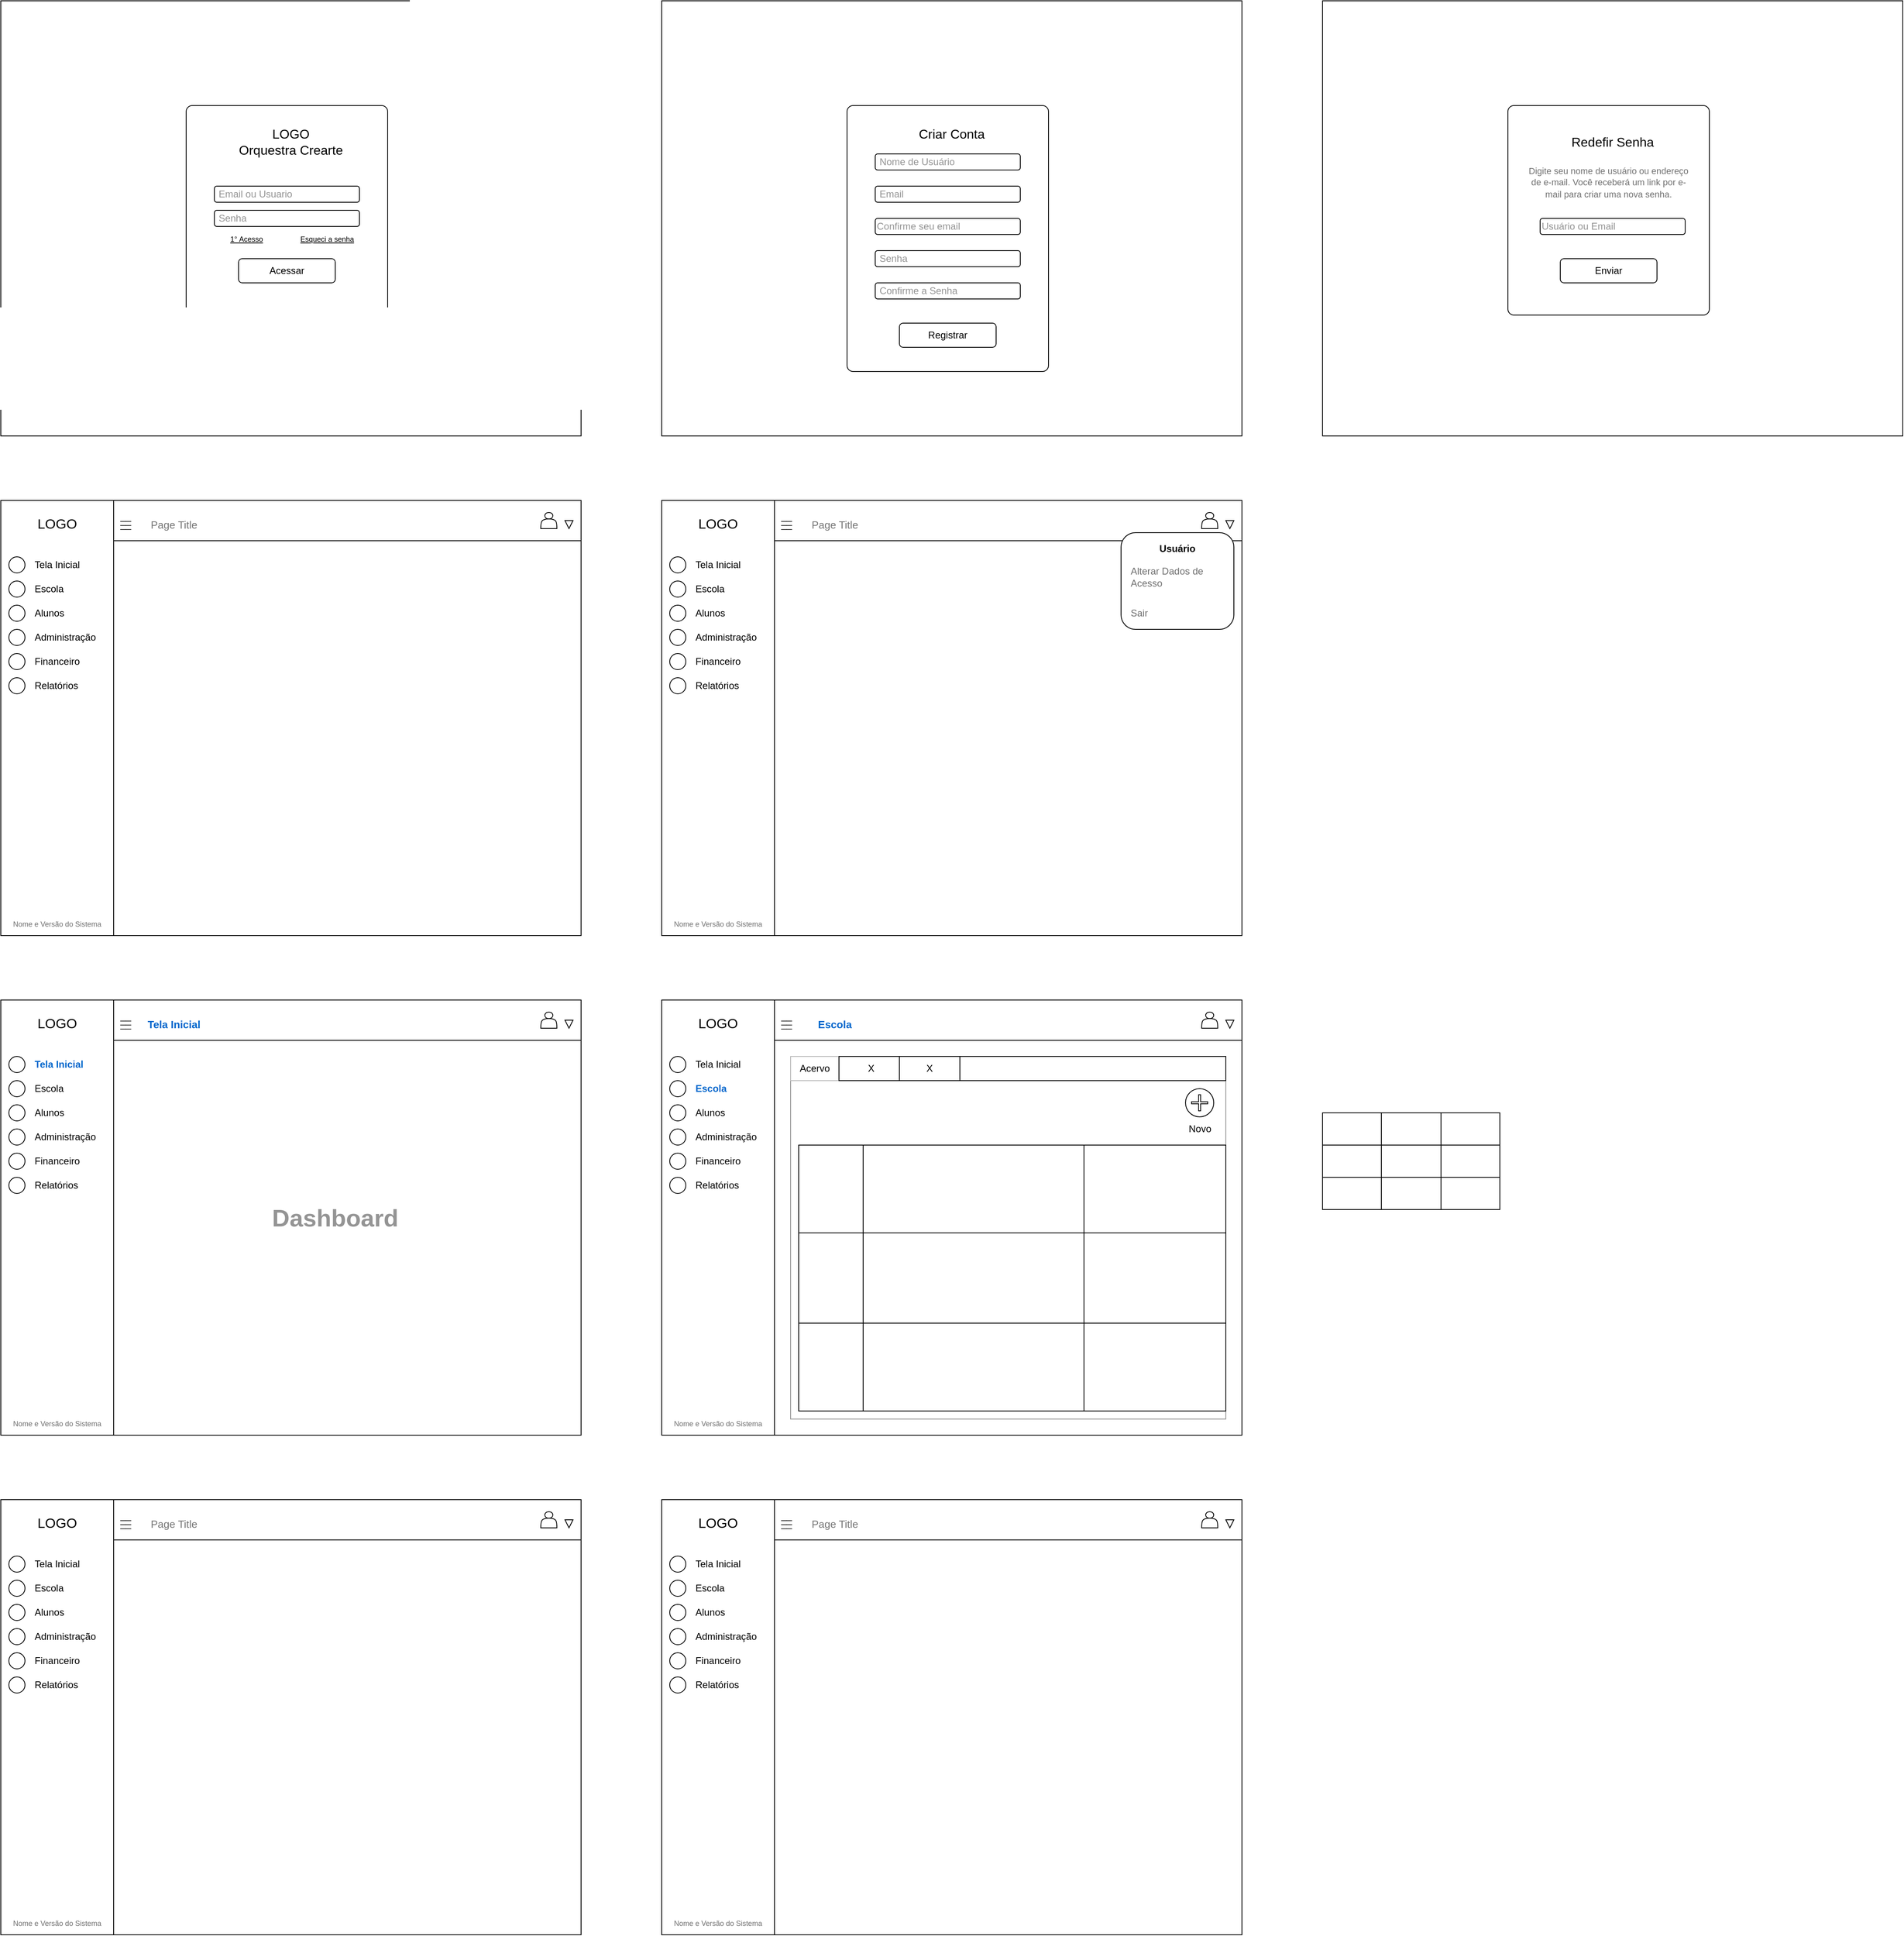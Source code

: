 <mxfile version="21.7.2" type="github">
  <diagram name="Page-1" id="OngwLe8sOwqoVYJdVEMt">
    <mxGraphModel dx="2518" dy="1850" grid="1" gridSize="10" guides="1" tooltips="1" connect="1" arrows="1" fold="1" page="1" pageScale="1" pageWidth="850" pageHeight="1100" math="0" shadow="0">
      <root>
        <mxCell id="0" />
        <mxCell id="1" parent="0" />
        <mxCell id="KiK5k0P70B_GlQx1L4lq-160" value="" style="group" parent="1" vertex="1" connectable="0">
          <mxGeometry x="10.01" y="1280" width="720" height="540" as="geometry" />
        </mxCell>
        <mxCell id="KiK5k0P70B_GlQx1L4lq-117" value="" style="rounded=0;whiteSpace=wrap;html=1;" parent="KiK5k0P70B_GlQx1L4lq-160" vertex="1">
          <mxGeometry width="720" height="540" as="geometry" />
        </mxCell>
        <mxCell id="KiK5k0P70B_GlQx1L4lq-118" value="" style="rounded=0;whiteSpace=wrap;html=1;" parent="KiK5k0P70B_GlQx1L4lq-160" vertex="1">
          <mxGeometry width="140" height="540" as="geometry" />
        </mxCell>
        <mxCell id="KiK5k0P70B_GlQx1L4lq-119" value="" style="rounded=0;whiteSpace=wrap;html=1;" parent="KiK5k0P70B_GlQx1L4lq-160" vertex="1">
          <mxGeometry x="140" width="580" height="50" as="geometry" />
        </mxCell>
        <mxCell id="KiK5k0P70B_GlQx1L4lq-120" value="&lt;font style=&quot;font-size: 17px;&quot;&gt;LOGO&lt;/font&gt;" style="text;html=1;strokeColor=none;fillColor=none;align=center;verticalAlign=middle;whiteSpace=wrap;rounded=0;" parent="KiK5k0P70B_GlQx1L4lq-160" vertex="1">
          <mxGeometry x="40" y="15" width="60" height="30" as="geometry" />
        </mxCell>
        <mxCell id="KiK5k0P70B_GlQx1L4lq-121" value="" style="shape=actor;whiteSpace=wrap;html=1;" parent="KiK5k0P70B_GlQx1L4lq-160" vertex="1">
          <mxGeometry x="670" y="15" width="20" height="20" as="geometry" />
        </mxCell>
        <mxCell id="KiK5k0P70B_GlQx1L4lq-122" value="" style="triangle;whiteSpace=wrap;html=1;rotation=90;" parent="KiK5k0P70B_GlQx1L4lq-160" vertex="1">
          <mxGeometry x="700" y="25" width="10" height="10" as="geometry" />
        </mxCell>
        <mxCell id="KiK5k0P70B_GlQx1L4lq-123" value="&lt;p style=&quot;line-height: 40%;&quot;&gt;__&lt;br&gt;__&lt;br&gt;__&lt;br&gt;&lt;/p&gt;" style="text;html=1;strokeColor=none;fillColor=none;align=center;verticalAlign=middle;whiteSpace=wrap;rounded=0;" parent="KiK5k0P70B_GlQx1L4lq-160" vertex="1">
          <mxGeometry x="140" y="15" width="30" height="20" as="geometry" />
        </mxCell>
        <mxCell id="KiK5k0P70B_GlQx1L4lq-124" value="&lt;font color=&quot;#0066cc&quot; style=&quot;font-size: 13px;&quot;&gt;&lt;b&gt;Tela Inicial&lt;/b&gt;&lt;/font&gt;" style="text;html=1;strokeColor=none;fillColor=none;align=center;verticalAlign=middle;whiteSpace=wrap;rounded=0;" parent="KiK5k0P70B_GlQx1L4lq-160" vertex="1">
          <mxGeometry x="180" y="15" width="70" height="30" as="geometry" />
        </mxCell>
        <mxCell id="KiK5k0P70B_GlQx1L4lq-131" value="" style="ellipse;whiteSpace=wrap;html=1;aspect=fixed;" parent="KiK5k0P70B_GlQx1L4lq-160" vertex="1">
          <mxGeometry x="10.0" y="70" width="20" height="20" as="geometry" />
        </mxCell>
        <mxCell id="KiK5k0P70B_GlQx1L4lq-132" value="" style="ellipse;whiteSpace=wrap;html=1;aspect=fixed;" parent="KiK5k0P70B_GlQx1L4lq-160" vertex="1">
          <mxGeometry x="10.0" y="100" width="20" height="20" as="geometry" />
        </mxCell>
        <mxCell id="KiK5k0P70B_GlQx1L4lq-133" value="" style="ellipse;whiteSpace=wrap;html=1;aspect=fixed;" parent="KiK5k0P70B_GlQx1L4lq-160" vertex="1">
          <mxGeometry x="10.0" y="130" width="20" height="20" as="geometry" />
        </mxCell>
        <mxCell id="KiK5k0P70B_GlQx1L4lq-134" value="" style="ellipse;whiteSpace=wrap;html=1;aspect=fixed;" parent="KiK5k0P70B_GlQx1L4lq-160" vertex="1">
          <mxGeometry x="10.0" y="160" width="20" height="20" as="geometry" />
        </mxCell>
        <mxCell id="KiK5k0P70B_GlQx1L4lq-135" value="" style="ellipse;whiteSpace=wrap;html=1;aspect=fixed;" parent="KiK5k0P70B_GlQx1L4lq-160" vertex="1">
          <mxGeometry x="10.0" y="190" width="20" height="20" as="geometry" />
        </mxCell>
        <mxCell id="KiK5k0P70B_GlQx1L4lq-136" value="" style="ellipse;whiteSpace=wrap;html=1;aspect=fixed;" parent="KiK5k0P70B_GlQx1L4lq-160" vertex="1">
          <mxGeometry x="10.0" y="220" width="20" height="20" as="geometry" />
        </mxCell>
        <mxCell id="KiK5k0P70B_GlQx1L4lq-230" value="&lt;b&gt;&lt;font color=&quot;#949494&quot; style=&quot;font-size: 30px;&quot;&gt;Dashboard&lt;/font&gt;&lt;/b&gt;" style="text;html=1;strokeColor=none;fillColor=none;align=center;verticalAlign=middle;whiteSpace=wrap;rounded=0;" parent="KiK5k0P70B_GlQx1L4lq-160" vertex="1">
          <mxGeometry x="384.99" y="255" width="60" height="30" as="geometry" />
        </mxCell>
        <mxCell id="KiK5k0P70B_GlQx1L4lq-11" value="" style="rounded=0;whiteSpace=wrap;html=1;" parent="1" vertex="1">
          <mxGeometry x="10" y="40" width="720" height="540" as="geometry" />
        </mxCell>
        <mxCell id="KiK5k0P70B_GlQx1L4lq-13" value="" style="rounded=0;whiteSpace=wrap;html=1;" parent="1" vertex="1">
          <mxGeometry x="10" y="660" width="720" height="540" as="geometry" />
        </mxCell>
        <mxCell id="KiK5k0P70B_GlQx1L4lq-15" value="" style="rounded=1;whiteSpace=wrap;html=1;arcSize=3;" parent="1" vertex="1">
          <mxGeometry x="240" y="170" width="250" height="300" as="geometry" />
        </mxCell>
        <mxCell id="KiK5k0P70B_GlQx1L4lq-16" value="&lt;font color=&quot;#949494&quot;&gt;&amp;nbsp;Email ou Usuario&lt;/font&gt;" style="rounded=1;whiteSpace=wrap;html=1;align=left;" parent="1" vertex="1">
          <mxGeometry x="275" y="270" width="180" height="20" as="geometry" />
        </mxCell>
        <mxCell id="KiK5k0P70B_GlQx1L4lq-17" value="&lt;font color=&quot;#949494&quot;&gt;&amp;nbsp;Senha&lt;/font&gt;" style="rounded=1;whiteSpace=wrap;html=1;align=left;" parent="1" vertex="1">
          <mxGeometry x="275" y="300" width="180" height="20" as="geometry" />
        </mxCell>
        <mxCell id="KiK5k0P70B_GlQx1L4lq-18" value="Acessar" style="rounded=1;whiteSpace=wrap;html=1;" parent="1" vertex="1">
          <mxGeometry x="305" y="360" width="120" height="30" as="geometry" />
        </mxCell>
        <mxCell id="KiK5k0P70B_GlQx1L4lq-19" value="&lt;font style=&quot;font-size: 16px;&quot;&gt;LOGO &lt;br&gt;Orquestra Crearte&lt;/font&gt;" style="text;html=1;strokeColor=none;fillColor=none;align=center;verticalAlign=middle;whiteSpace=wrap;rounded=0;" parent="1" vertex="1">
          <mxGeometry x="288.13" y="200" width="163.75" height="30" as="geometry" />
        </mxCell>
        <mxCell id="KiK5k0P70B_GlQx1L4lq-21" value="&lt;font style=&quot;font-size: 9px;&quot;&gt;&lt;u&gt;Esqueci a senha&lt;/u&gt;&lt;/font&gt;" style="text;html=1;strokeColor=none;fillColor=none;align=center;verticalAlign=middle;whiteSpace=wrap;rounded=0;" parent="1" vertex="1">
          <mxGeometry x="360" y="330" width="110" height="10" as="geometry" />
        </mxCell>
        <mxCell id="KiK5k0P70B_GlQx1L4lq-22" value="&lt;font style=&quot;font-size: 9px;&quot;&gt;&lt;u&gt;1°&amp;nbsp;Acesso&lt;/u&gt;&lt;/font&gt;" style="text;html=1;strokeColor=none;fillColor=none;align=center;verticalAlign=middle;whiteSpace=wrap;rounded=0;" parent="1" vertex="1">
          <mxGeometry x="260" y="330" width="110" height="10" as="geometry" />
        </mxCell>
        <mxCell id="KiK5k0P70B_GlQx1L4lq-23" value="" style="rounded=0;whiteSpace=wrap;html=1;" parent="1" vertex="1">
          <mxGeometry x="830" y="40" width="720" height="540" as="geometry" />
        </mxCell>
        <mxCell id="KiK5k0P70B_GlQx1L4lq-24" value="" style="rounded=1;whiteSpace=wrap;html=1;arcSize=3;" parent="1" vertex="1">
          <mxGeometry x="1060" y="170" width="250" height="330" as="geometry" />
        </mxCell>
        <mxCell id="KiK5k0P70B_GlQx1L4lq-25" value="&lt;font color=&quot;#949494&quot;&gt;&amp;nbsp;Nome de Usuário&lt;/font&gt;" style="rounded=1;whiteSpace=wrap;html=1;align=left;" parent="1" vertex="1">
          <mxGeometry x="1095" y="230" width="180" height="20" as="geometry" />
        </mxCell>
        <mxCell id="KiK5k0P70B_GlQx1L4lq-26" value="&lt;font color=&quot;#949494&quot;&gt;&amp;nbsp;Senha&lt;/font&gt;" style="rounded=1;whiteSpace=wrap;html=1;align=left;" parent="1" vertex="1">
          <mxGeometry x="1095" y="350" width="180" height="20" as="geometry" />
        </mxCell>
        <mxCell id="KiK5k0P70B_GlQx1L4lq-27" value="Registrar" style="rounded=1;whiteSpace=wrap;html=1;" parent="1" vertex="1">
          <mxGeometry x="1125" y="440" width="120" height="30" as="geometry" />
        </mxCell>
        <mxCell id="KiK5k0P70B_GlQx1L4lq-28" value="&lt;span style=&quot;font-size: 16px;&quot;&gt;Criar Conta&lt;/span&gt;" style="text;html=1;strokeColor=none;fillColor=none;align=center;verticalAlign=middle;whiteSpace=wrap;rounded=0;" parent="1" vertex="1">
          <mxGeometry x="1108.12" y="190" width="163.75" height="30" as="geometry" />
        </mxCell>
        <mxCell id="KiK5k0P70B_GlQx1L4lq-31" value="&lt;font color=&quot;#949494&quot;&gt;&amp;nbsp;Email&lt;/font&gt;" style="rounded=1;whiteSpace=wrap;html=1;align=left;" parent="1" vertex="1">
          <mxGeometry x="1095" y="270" width="180" height="20" as="geometry" />
        </mxCell>
        <mxCell id="KiK5k0P70B_GlQx1L4lq-32" value="&lt;font color=&quot;#949494&quot;&gt;&amp;nbsp;Confirme a Senha&lt;/font&gt;" style="rounded=1;whiteSpace=wrap;html=1;align=left;" parent="1" vertex="1">
          <mxGeometry x="1095" y="390" width="180" height="20" as="geometry" />
        </mxCell>
        <mxCell id="KiK5k0P70B_GlQx1L4lq-36" value="" style="rounded=0;whiteSpace=wrap;html=1;" parent="1" vertex="1">
          <mxGeometry x="10" y="660" width="140" height="540" as="geometry" />
        </mxCell>
        <mxCell id="KiK5k0P70B_GlQx1L4lq-37" value="" style="rounded=0;whiteSpace=wrap;html=1;" parent="1" vertex="1">
          <mxGeometry x="150" y="660" width="580" height="50" as="geometry" />
        </mxCell>
        <mxCell id="KiK5k0P70B_GlQx1L4lq-39" value="&lt;font style=&quot;font-size: 17px;&quot;&gt;LOGO&lt;/font&gt;" style="text;html=1;strokeColor=none;fillColor=none;align=center;verticalAlign=middle;whiteSpace=wrap;rounded=0;" parent="1" vertex="1">
          <mxGeometry x="50" y="675" width="60" height="30" as="geometry" />
        </mxCell>
        <mxCell id="KiK5k0P70B_GlQx1L4lq-40" value="" style="shape=actor;whiteSpace=wrap;html=1;" parent="1" vertex="1">
          <mxGeometry x="680" y="675" width="20" height="20" as="geometry" />
        </mxCell>
        <mxCell id="KiK5k0P70B_GlQx1L4lq-42" value="" style="triangle;whiteSpace=wrap;html=1;rotation=90;" parent="1" vertex="1">
          <mxGeometry x="710" y="685" width="10" height="10" as="geometry" />
        </mxCell>
        <mxCell id="KiK5k0P70B_GlQx1L4lq-44" value="&lt;p style=&quot;line-height: 40%;&quot;&gt;__&lt;br&gt;__&lt;br&gt;__&lt;br&gt;&lt;/p&gt;" style="text;html=1;strokeColor=none;fillColor=none;align=center;verticalAlign=middle;whiteSpace=wrap;rounded=0;" parent="1" vertex="1">
          <mxGeometry x="150" y="675" width="30" height="20" as="geometry" />
        </mxCell>
        <mxCell id="KiK5k0P70B_GlQx1L4lq-45" value="&lt;font style=&quot;font-size: 13px;&quot; color=&quot;#757575&quot;&gt;Page Title&lt;/font&gt;" style="text;html=1;strokeColor=none;fillColor=none;align=center;verticalAlign=middle;whiteSpace=wrap;rounded=0;" parent="1" vertex="1">
          <mxGeometry x="190" y="675" width="70" height="30" as="geometry" />
        </mxCell>
        <mxCell id="KiK5k0P70B_GlQx1L4lq-46" value="Tela Inicial" style="text;html=1;strokeColor=none;fillColor=none;align=left;verticalAlign=middle;whiteSpace=wrap;rounded=0;" parent="1" vertex="1">
          <mxGeometry x="50" y="735" width="95" height="10" as="geometry" />
        </mxCell>
        <mxCell id="KiK5k0P70B_GlQx1L4lq-47" value="Escola" style="text;html=1;strokeColor=none;fillColor=none;align=left;verticalAlign=middle;whiteSpace=wrap;rounded=0;" parent="1" vertex="1">
          <mxGeometry x="50" y="765" width="110" height="10" as="geometry" />
        </mxCell>
        <mxCell id="KiK5k0P70B_GlQx1L4lq-48" value="Alunos" style="text;html=1;strokeColor=none;fillColor=none;align=left;verticalAlign=middle;whiteSpace=wrap;rounded=0;" parent="1" vertex="1">
          <mxGeometry x="50" y="795" width="110" height="10" as="geometry" />
        </mxCell>
        <mxCell id="KiK5k0P70B_GlQx1L4lq-54" value="Administração" style="text;html=1;strokeColor=none;fillColor=none;align=left;verticalAlign=middle;whiteSpace=wrap;rounded=0;" parent="1" vertex="1">
          <mxGeometry x="50" y="825" width="110" height="10" as="geometry" />
        </mxCell>
        <mxCell id="KiK5k0P70B_GlQx1L4lq-55" value="Financeiro" style="text;html=1;strokeColor=none;fillColor=none;align=left;verticalAlign=middle;whiteSpace=wrap;rounded=0;" parent="1" vertex="1">
          <mxGeometry x="50" y="855" width="110" height="10" as="geometry" />
        </mxCell>
        <mxCell id="KiK5k0P70B_GlQx1L4lq-56" value="Relatórios" style="text;html=1;strokeColor=none;fillColor=none;align=left;verticalAlign=middle;whiteSpace=wrap;rounded=0;" parent="1" vertex="1">
          <mxGeometry x="50" y="885" width="110" height="10" as="geometry" />
        </mxCell>
        <mxCell id="KiK5k0P70B_GlQx1L4lq-57" value="" style="ellipse;whiteSpace=wrap;html=1;aspect=fixed;" parent="1" vertex="1">
          <mxGeometry x="20" y="730" width="20" height="20" as="geometry" />
        </mxCell>
        <mxCell id="KiK5k0P70B_GlQx1L4lq-58" value="" style="ellipse;whiteSpace=wrap;html=1;aspect=fixed;" parent="1" vertex="1">
          <mxGeometry x="20" y="760" width="20" height="20" as="geometry" />
        </mxCell>
        <mxCell id="KiK5k0P70B_GlQx1L4lq-59" value="" style="ellipse;whiteSpace=wrap;html=1;aspect=fixed;" parent="1" vertex="1">
          <mxGeometry x="20" y="790" width="20" height="20" as="geometry" />
        </mxCell>
        <mxCell id="KiK5k0P70B_GlQx1L4lq-60" value="" style="ellipse;whiteSpace=wrap;html=1;aspect=fixed;" parent="1" vertex="1">
          <mxGeometry x="20" y="820" width="20" height="20" as="geometry" />
        </mxCell>
        <mxCell id="KiK5k0P70B_GlQx1L4lq-61" value="" style="ellipse;whiteSpace=wrap;html=1;aspect=fixed;" parent="1" vertex="1">
          <mxGeometry x="20" y="850" width="20" height="20" as="geometry" />
        </mxCell>
        <mxCell id="KiK5k0P70B_GlQx1L4lq-62" value="" style="ellipse;whiteSpace=wrap;html=1;aspect=fixed;" parent="1" vertex="1">
          <mxGeometry x="20" y="880" width="20" height="20" as="geometry" />
        </mxCell>
        <mxCell id="KiK5k0P70B_GlQx1L4lq-85" value="" style="group;align=left;" parent="1" vertex="1" connectable="0">
          <mxGeometry x="830" y="660" width="720" height="540" as="geometry" />
        </mxCell>
        <mxCell id="KiK5k0P70B_GlQx1L4lq-65" value="" style="rounded=0;whiteSpace=wrap;html=1;" parent="KiK5k0P70B_GlQx1L4lq-85" vertex="1">
          <mxGeometry width="720" height="540" as="geometry" />
        </mxCell>
        <mxCell id="KiK5k0P70B_GlQx1L4lq-66" value="" style="rounded=0;whiteSpace=wrap;html=1;" parent="KiK5k0P70B_GlQx1L4lq-85" vertex="1">
          <mxGeometry width="140" height="540" as="geometry" />
        </mxCell>
        <mxCell id="KiK5k0P70B_GlQx1L4lq-67" value="" style="rounded=0;whiteSpace=wrap;html=1;" parent="KiK5k0P70B_GlQx1L4lq-85" vertex="1">
          <mxGeometry x="140" width="580" height="50" as="geometry" />
        </mxCell>
        <mxCell id="KiK5k0P70B_GlQx1L4lq-68" value="&lt;font style=&quot;font-size: 17px;&quot;&gt;LOGO&lt;/font&gt;" style="text;html=1;strokeColor=none;fillColor=none;align=center;verticalAlign=middle;whiteSpace=wrap;rounded=0;" parent="KiK5k0P70B_GlQx1L4lq-85" vertex="1">
          <mxGeometry x="40" y="15" width="60" height="30" as="geometry" />
        </mxCell>
        <mxCell id="KiK5k0P70B_GlQx1L4lq-69" value="" style="shape=actor;whiteSpace=wrap;html=1;" parent="KiK5k0P70B_GlQx1L4lq-85" vertex="1">
          <mxGeometry x="670" y="15" width="20" height="20" as="geometry" />
        </mxCell>
        <mxCell id="KiK5k0P70B_GlQx1L4lq-70" value="" style="triangle;whiteSpace=wrap;html=1;rotation=90;" parent="KiK5k0P70B_GlQx1L4lq-85" vertex="1">
          <mxGeometry x="700" y="25" width="10" height="10" as="geometry" />
        </mxCell>
        <mxCell id="KiK5k0P70B_GlQx1L4lq-71" value="&lt;p style=&quot;line-height: 40%;&quot;&gt;__&lt;br&gt;__&lt;br&gt;__&lt;br&gt;&lt;/p&gt;" style="text;html=1;strokeColor=none;fillColor=none;align=center;verticalAlign=middle;whiteSpace=wrap;rounded=0;" parent="KiK5k0P70B_GlQx1L4lq-85" vertex="1">
          <mxGeometry x="140" y="15" width="30" height="20" as="geometry" />
        </mxCell>
        <mxCell id="KiK5k0P70B_GlQx1L4lq-72" value="&lt;font style=&quot;font-size: 13px;&quot; color=&quot;#757575&quot;&gt;Page Title&lt;/font&gt;" style="text;html=1;strokeColor=none;fillColor=none;align=center;verticalAlign=middle;whiteSpace=wrap;rounded=0;" parent="KiK5k0P70B_GlQx1L4lq-85" vertex="1">
          <mxGeometry x="180" y="15" width="70" height="30" as="geometry" />
        </mxCell>
        <mxCell id="KiK5k0P70B_GlQx1L4lq-73" value="Tela Inicial" style="text;html=1;strokeColor=none;fillColor=none;align=left;verticalAlign=middle;whiteSpace=wrap;rounded=0;" parent="KiK5k0P70B_GlQx1L4lq-85" vertex="1">
          <mxGeometry x="40" y="75" width="95" height="10" as="geometry" />
        </mxCell>
        <mxCell id="KiK5k0P70B_GlQx1L4lq-74" value="Escola" style="text;html=1;strokeColor=none;fillColor=none;align=left;verticalAlign=middle;whiteSpace=wrap;rounded=0;" parent="KiK5k0P70B_GlQx1L4lq-85" vertex="1">
          <mxGeometry x="40" y="105" width="110" height="10" as="geometry" />
        </mxCell>
        <mxCell id="KiK5k0P70B_GlQx1L4lq-75" value="Alunos" style="text;html=1;strokeColor=none;fillColor=none;align=left;verticalAlign=middle;whiteSpace=wrap;rounded=0;" parent="KiK5k0P70B_GlQx1L4lq-85" vertex="1">
          <mxGeometry x="40" y="135" width="110" height="10" as="geometry" />
        </mxCell>
        <mxCell id="KiK5k0P70B_GlQx1L4lq-76" value="Administração" style="text;html=1;strokeColor=none;fillColor=none;align=left;verticalAlign=middle;whiteSpace=wrap;rounded=0;" parent="KiK5k0P70B_GlQx1L4lq-85" vertex="1">
          <mxGeometry x="40" y="165" width="110" height="10" as="geometry" />
        </mxCell>
        <mxCell id="KiK5k0P70B_GlQx1L4lq-77" value="Financeiro" style="text;html=1;strokeColor=none;fillColor=none;align=left;verticalAlign=middle;whiteSpace=wrap;rounded=0;" parent="KiK5k0P70B_GlQx1L4lq-85" vertex="1">
          <mxGeometry x="40" y="195" width="110" height="10" as="geometry" />
        </mxCell>
        <mxCell id="KiK5k0P70B_GlQx1L4lq-78" value="Relatórios" style="text;html=1;strokeColor=none;fillColor=none;align=left;verticalAlign=middle;whiteSpace=wrap;rounded=0;" parent="KiK5k0P70B_GlQx1L4lq-85" vertex="1">
          <mxGeometry x="40" y="225" width="110" height="10" as="geometry" />
        </mxCell>
        <mxCell id="KiK5k0P70B_GlQx1L4lq-79" value="" style="ellipse;whiteSpace=wrap;html=1;aspect=fixed;" parent="KiK5k0P70B_GlQx1L4lq-85" vertex="1">
          <mxGeometry x="10" y="70" width="20" height="20" as="geometry" />
        </mxCell>
        <mxCell id="KiK5k0P70B_GlQx1L4lq-80" value="" style="ellipse;whiteSpace=wrap;html=1;aspect=fixed;" parent="KiK5k0P70B_GlQx1L4lq-85" vertex="1">
          <mxGeometry x="10" y="100" width="20" height="20" as="geometry" />
        </mxCell>
        <mxCell id="KiK5k0P70B_GlQx1L4lq-81" value="" style="ellipse;whiteSpace=wrap;html=1;aspect=fixed;" parent="KiK5k0P70B_GlQx1L4lq-85" vertex="1">
          <mxGeometry x="10" y="130" width="20" height="20" as="geometry" />
        </mxCell>
        <mxCell id="KiK5k0P70B_GlQx1L4lq-82" value="" style="ellipse;whiteSpace=wrap;html=1;aspect=fixed;" parent="KiK5k0P70B_GlQx1L4lq-85" vertex="1">
          <mxGeometry x="10" y="160" width="20" height="20" as="geometry" />
        </mxCell>
        <mxCell id="KiK5k0P70B_GlQx1L4lq-83" value="" style="ellipse;whiteSpace=wrap;html=1;aspect=fixed;" parent="KiK5k0P70B_GlQx1L4lq-85" vertex="1">
          <mxGeometry x="10" y="190" width="20" height="20" as="geometry" />
        </mxCell>
        <mxCell id="KiK5k0P70B_GlQx1L4lq-84" value="" style="ellipse;whiteSpace=wrap;html=1;aspect=fixed;" parent="KiK5k0P70B_GlQx1L4lq-85" vertex="1">
          <mxGeometry x="10" y="220" width="20" height="20" as="geometry" />
        </mxCell>
        <mxCell id="KiK5k0P70B_GlQx1L4lq-86" value="" style="rounded=1;whiteSpace=wrap;html=1;" parent="KiK5k0P70B_GlQx1L4lq-85" vertex="1">
          <mxGeometry x="570" y="40" width="140" height="120" as="geometry" />
        </mxCell>
        <mxCell id="KiK5k0P70B_GlQx1L4lq-87" value="&lt;b&gt;Usuário&lt;/b&gt;" style="text;html=1;strokeColor=none;fillColor=none;align=center;verticalAlign=middle;whiteSpace=wrap;rounded=0;" parent="KiK5k0P70B_GlQx1L4lq-85" vertex="1">
          <mxGeometry x="610" y="45" width="60" height="30" as="geometry" />
        </mxCell>
        <mxCell id="KiK5k0P70B_GlQx1L4lq-88" value="&lt;font color=&quot;#707070&quot;&gt;Alterar Dados de Acesso&lt;/font&gt;" style="text;html=1;strokeColor=none;fillColor=none;align=left;verticalAlign=middle;whiteSpace=wrap;rounded=0;" parent="KiK5k0P70B_GlQx1L4lq-85" vertex="1">
          <mxGeometry x="580" y="80" width="130" height="30" as="geometry" />
        </mxCell>
        <mxCell id="KiK5k0P70B_GlQx1L4lq-90" value="&lt;font color=&quot;#707070&quot;&gt;Sair&lt;/font&gt;" style="text;html=1;strokeColor=none;fillColor=none;align=left;verticalAlign=middle;whiteSpace=wrap;rounded=0;" parent="KiK5k0P70B_GlQx1L4lq-85" vertex="1">
          <mxGeometry x="580" y="125" width="50" height="30" as="geometry" />
        </mxCell>
        <mxCell id="KiK5k0P70B_GlQx1L4lq-225" value="&lt;font style=&quot;font-size: 9px;&quot; color=&quot;#707070&quot;&gt;Nome e Versão do Sistema&lt;/font&gt;" style="text;html=1;strokeColor=none;fillColor=none;align=center;verticalAlign=middle;whiteSpace=wrap;rounded=0;" parent="KiK5k0P70B_GlQx1L4lq-85" vertex="1">
          <mxGeometry y="510" width="140" height="30" as="geometry" />
        </mxCell>
        <mxCell id="KiK5k0P70B_GlQx1L4lq-125" value="&lt;font color=&quot;#0066cc&quot;&gt;&lt;b&gt;Tela Inicial&lt;/b&gt;&lt;/font&gt;" style="text;html=1;strokeColor=none;fillColor=none;align=left;verticalAlign=middle;whiteSpace=wrap;rounded=0;" parent="1" vertex="1">
          <mxGeometry x="50.01" y="1355" width="95" height="10" as="geometry" />
        </mxCell>
        <mxCell id="KiK5k0P70B_GlQx1L4lq-126" value="Escola" style="text;html=1;strokeColor=none;fillColor=none;align=left;verticalAlign=middle;whiteSpace=wrap;rounded=0;" parent="1" vertex="1">
          <mxGeometry x="50.01" y="1385" width="110" height="10" as="geometry" />
        </mxCell>
        <mxCell id="KiK5k0P70B_GlQx1L4lq-127" value="Alunos" style="text;html=1;strokeColor=none;fillColor=none;align=left;verticalAlign=middle;whiteSpace=wrap;rounded=0;" parent="1" vertex="1">
          <mxGeometry x="50.01" y="1415" width="110" height="10" as="geometry" />
        </mxCell>
        <mxCell id="KiK5k0P70B_GlQx1L4lq-128" value="Administração" style="text;html=1;strokeColor=none;fillColor=none;align=left;verticalAlign=middle;whiteSpace=wrap;rounded=0;" parent="1" vertex="1">
          <mxGeometry x="50.01" y="1445" width="110" height="10" as="geometry" />
        </mxCell>
        <mxCell id="KiK5k0P70B_GlQx1L4lq-129" value="Financeiro" style="text;html=1;strokeColor=none;fillColor=none;align=left;verticalAlign=middle;whiteSpace=wrap;rounded=0;" parent="1" vertex="1">
          <mxGeometry x="50.01" y="1475" width="110" height="10" as="geometry" />
        </mxCell>
        <mxCell id="KiK5k0P70B_GlQx1L4lq-130" value="Relatórios" style="text;html=1;strokeColor=none;fillColor=none;align=left;verticalAlign=middle;whiteSpace=wrap;rounded=0;" parent="1" vertex="1">
          <mxGeometry x="50.01" y="1505" width="110" height="10" as="geometry" />
        </mxCell>
        <mxCell id="KiK5k0P70B_GlQx1L4lq-161" value="" style="group" parent="1" vertex="1" connectable="0">
          <mxGeometry x="830" y="1280" width="720" height="540" as="geometry" />
        </mxCell>
        <mxCell id="KiK5k0P70B_GlQx1L4lq-162" value="" style="rounded=0;whiteSpace=wrap;html=1;" parent="KiK5k0P70B_GlQx1L4lq-161" vertex="1">
          <mxGeometry width="720" height="540" as="geometry" />
        </mxCell>
        <mxCell id="KiK5k0P70B_GlQx1L4lq-163" value="" style="rounded=0;whiteSpace=wrap;html=1;" parent="KiK5k0P70B_GlQx1L4lq-161" vertex="1">
          <mxGeometry width="140" height="540" as="geometry" />
        </mxCell>
        <mxCell id="KiK5k0P70B_GlQx1L4lq-164" value="" style="rounded=0;whiteSpace=wrap;html=1;" parent="KiK5k0P70B_GlQx1L4lq-161" vertex="1">
          <mxGeometry x="140" width="580" height="50" as="geometry" />
        </mxCell>
        <mxCell id="KiK5k0P70B_GlQx1L4lq-165" value="&lt;font style=&quot;font-size: 17px;&quot;&gt;LOGO&lt;/font&gt;" style="text;html=1;strokeColor=none;fillColor=none;align=center;verticalAlign=middle;whiteSpace=wrap;rounded=0;" parent="KiK5k0P70B_GlQx1L4lq-161" vertex="1">
          <mxGeometry x="40" y="15" width="60" height="30" as="geometry" />
        </mxCell>
        <mxCell id="KiK5k0P70B_GlQx1L4lq-166" value="" style="shape=actor;whiteSpace=wrap;html=1;" parent="KiK5k0P70B_GlQx1L4lq-161" vertex="1">
          <mxGeometry x="670" y="15" width="20" height="20" as="geometry" />
        </mxCell>
        <mxCell id="KiK5k0P70B_GlQx1L4lq-167" value="" style="triangle;whiteSpace=wrap;html=1;rotation=90;" parent="KiK5k0P70B_GlQx1L4lq-161" vertex="1">
          <mxGeometry x="700" y="25" width="10" height="10" as="geometry" />
        </mxCell>
        <mxCell id="KiK5k0P70B_GlQx1L4lq-168" value="&lt;p style=&quot;line-height: 40%;&quot;&gt;__&lt;br&gt;__&lt;br&gt;__&lt;br&gt;&lt;/p&gt;" style="text;html=1;strokeColor=none;fillColor=none;align=center;verticalAlign=middle;whiteSpace=wrap;rounded=0;" parent="KiK5k0P70B_GlQx1L4lq-161" vertex="1">
          <mxGeometry x="140" y="15" width="30" height="20" as="geometry" />
        </mxCell>
        <mxCell id="KiK5k0P70B_GlQx1L4lq-169" value="&lt;font color=&quot;#0066cc&quot; style=&quot;font-size: 13px;&quot;&gt;&lt;b style=&quot;&quot;&gt;Escola&lt;/b&gt;&lt;/font&gt;" style="text;html=1;strokeColor=none;fillColor=none;align=center;verticalAlign=middle;whiteSpace=wrap;rounded=0;" parent="KiK5k0P70B_GlQx1L4lq-161" vertex="1">
          <mxGeometry x="180" y="15" width="70" height="30" as="geometry" />
        </mxCell>
        <mxCell id="KiK5k0P70B_GlQx1L4lq-170" value="" style="ellipse;whiteSpace=wrap;html=1;aspect=fixed;" parent="KiK5k0P70B_GlQx1L4lq-161" vertex="1">
          <mxGeometry x="10.0" y="70" width="20" height="20" as="geometry" />
        </mxCell>
        <mxCell id="KiK5k0P70B_GlQx1L4lq-171" value="" style="ellipse;whiteSpace=wrap;html=1;aspect=fixed;" parent="KiK5k0P70B_GlQx1L4lq-161" vertex="1">
          <mxGeometry x="10.0" y="100" width="20" height="20" as="geometry" />
        </mxCell>
        <mxCell id="KiK5k0P70B_GlQx1L4lq-172" value="" style="ellipse;whiteSpace=wrap;html=1;aspect=fixed;" parent="KiK5k0P70B_GlQx1L4lq-161" vertex="1">
          <mxGeometry x="10.0" y="130" width="20" height="20" as="geometry" />
        </mxCell>
        <mxCell id="KiK5k0P70B_GlQx1L4lq-173" value="" style="ellipse;whiteSpace=wrap;html=1;aspect=fixed;" parent="KiK5k0P70B_GlQx1L4lq-161" vertex="1">
          <mxGeometry x="10.0" y="160" width="20" height="20" as="geometry" />
        </mxCell>
        <mxCell id="KiK5k0P70B_GlQx1L4lq-174" value="" style="ellipse;whiteSpace=wrap;html=1;aspect=fixed;" parent="KiK5k0P70B_GlQx1L4lq-161" vertex="1">
          <mxGeometry x="10.0" y="190" width="20" height="20" as="geometry" />
        </mxCell>
        <mxCell id="KiK5k0P70B_GlQx1L4lq-175" value="" style="ellipse;whiteSpace=wrap;html=1;aspect=fixed;" parent="KiK5k0P70B_GlQx1L4lq-161" vertex="1">
          <mxGeometry x="10.0" y="220" width="20" height="20" as="geometry" />
        </mxCell>
        <mxCell id="KiK5k0P70B_GlQx1L4lq-226" value="&lt;font style=&quot;font-size: 9px;&quot; color=&quot;#707070&quot;&gt;Nome e Versão do Sistema&lt;/font&gt;" style="text;html=1;strokeColor=none;fillColor=none;align=center;verticalAlign=middle;whiteSpace=wrap;rounded=0;" parent="KiK5k0P70B_GlQx1L4lq-161" vertex="1">
          <mxGeometry y="510" width="140" height="30" as="geometry" />
        </mxCell>
        <mxCell id="KiK5k0P70B_GlQx1L4lq-227" value="&lt;font style=&quot;font-size: 9px;&quot; color=&quot;#707070&quot;&gt;Nome e Versão do Sistema&lt;/font&gt;" style="text;html=1;strokeColor=none;fillColor=none;align=center;verticalAlign=middle;whiteSpace=wrap;rounded=0;" parent="KiK5k0P70B_GlQx1L4lq-161" vertex="1">
          <mxGeometry x="-820" y="510" width="140" height="30" as="geometry" />
        </mxCell>
        <mxCell id="KiK5k0P70B_GlQx1L4lq-176" value="Tela Inicial" style="text;html=1;strokeColor=none;fillColor=none;align=left;verticalAlign=middle;whiteSpace=wrap;rounded=0;" parent="1" vertex="1">
          <mxGeometry x="870" y="1355" width="95" height="10" as="geometry" />
        </mxCell>
        <mxCell id="KiK5k0P70B_GlQx1L4lq-177" value="&lt;b&gt;&lt;font color=&quot;#0066cc&quot;&gt;Escola&lt;/font&gt;&lt;/b&gt;" style="text;html=1;strokeColor=none;fillColor=none;align=left;verticalAlign=middle;whiteSpace=wrap;rounded=0;" parent="1" vertex="1">
          <mxGeometry x="870" y="1385" width="110" height="10" as="geometry" />
        </mxCell>
        <mxCell id="KiK5k0P70B_GlQx1L4lq-178" value="Alunos" style="text;html=1;strokeColor=none;fillColor=none;align=left;verticalAlign=middle;whiteSpace=wrap;rounded=0;" parent="1" vertex="1">
          <mxGeometry x="870" y="1415" width="110" height="10" as="geometry" />
        </mxCell>
        <mxCell id="KiK5k0P70B_GlQx1L4lq-179" value="Administração" style="text;html=1;strokeColor=none;fillColor=none;align=left;verticalAlign=middle;whiteSpace=wrap;rounded=0;" parent="1" vertex="1">
          <mxGeometry x="870" y="1445" width="110" height="10" as="geometry" />
        </mxCell>
        <mxCell id="KiK5k0P70B_GlQx1L4lq-180" value="Financeiro" style="text;html=1;strokeColor=none;fillColor=none;align=left;verticalAlign=middle;whiteSpace=wrap;rounded=0;" parent="1" vertex="1">
          <mxGeometry x="870" y="1475" width="110" height="10" as="geometry" />
        </mxCell>
        <mxCell id="KiK5k0P70B_GlQx1L4lq-181" value="Relatórios" style="text;html=1;strokeColor=none;fillColor=none;align=left;verticalAlign=middle;whiteSpace=wrap;rounded=0;" parent="1" vertex="1">
          <mxGeometry x="870" y="1505" width="110" height="10" as="geometry" />
        </mxCell>
        <mxCell id="KiK5k0P70B_GlQx1L4lq-182" value="" style="group" parent="1" vertex="1" connectable="0">
          <mxGeometry x="10" y="1900" width="720" height="540" as="geometry" />
        </mxCell>
        <mxCell id="KiK5k0P70B_GlQx1L4lq-183" value="" style="rounded=0;whiteSpace=wrap;html=1;" parent="KiK5k0P70B_GlQx1L4lq-182" vertex="1">
          <mxGeometry width="720" height="540" as="geometry" />
        </mxCell>
        <mxCell id="KiK5k0P70B_GlQx1L4lq-184" value="" style="rounded=0;whiteSpace=wrap;html=1;" parent="KiK5k0P70B_GlQx1L4lq-182" vertex="1">
          <mxGeometry width="140" height="540" as="geometry" />
        </mxCell>
        <mxCell id="KiK5k0P70B_GlQx1L4lq-185" value="" style="rounded=0;whiteSpace=wrap;html=1;" parent="KiK5k0P70B_GlQx1L4lq-182" vertex="1">
          <mxGeometry x="140" width="580" height="50" as="geometry" />
        </mxCell>
        <mxCell id="KiK5k0P70B_GlQx1L4lq-186" value="&lt;font style=&quot;font-size: 17px;&quot;&gt;LOGO&lt;/font&gt;" style="text;html=1;strokeColor=none;fillColor=none;align=center;verticalAlign=middle;whiteSpace=wrap;rounded=0;" parent="KiK5k0P70B_GlQx1L4lq-182" vertex="1">
          <mxGeometry x="40" y="15" width="60" height="30" as="geometry" />
        </mxCell>
        <mxCell id="KiK5k0P70B_GlQx1L4lq-187" value="" style="shape=actor;whiteSpace=wrap;html=1;" parent="KiK5k0P70B_GlQx1L4lq-182" vertex="1">
          <mxGeometry x="670" y="15" width="20" height="20" as="geometry" />
        </mxCell>
        <mxCell id="KiK5k0P70B_GlQx1L4lq-188" value="" style="triangle;whiteSpace=wrap;html=1;rotation=90;" parent="KiK5k0P70B_GlQx1L4lq-182" vertex="1">
          <mxGeometry x="700" y="25" width="10" height="10" as="geometry" />
        </mxCell>
        <mxCell id="KiK5k0P70B_GlQx1L4lq-189" value="&lt;p style=&quot;line-height: 40%;&quot;&gt;__&lt;br&gt;__&lt;br&gt;__&lt;br&gt;&lt;/p&gt;" style="text;html=1;strokeColor=none;fillColor=none;align=center;verticalAlign=middle;whiteSpace=wrap;rounded=0;" parent="KiK5k0P70B_GlQx1L4lq-182" vertex="1">
          <mxGeometry x="140" y="15" width="30" height="20" as="geometry" />
        </mxCell>
        <mxCell id="KiK5k0P70B_GlQx1L4lq-190" value="&lt;font style=&quot;font-size: 13px;&quot; color=&quot;#757575&quot;&gt;Page Title&lt;/font&gt;" style="text;html=1;strokeColor=none;fillColor=none;align=center;verticalAlign=middle;whiteSpace=wrap;rounded=0;" parent="KiK5k0P70B_GlQx1L4lq-182" vertex="1">
          <mxGeometry x="180" y="15" width="70" height="30" as="geometry" />
        </mxCell>
        <mxCell id="KiK5k0P70B_GlQx1L4lq-191" value="" style="ellipse;whiteSpace=wrap;html=1;aspect=fixed;" parent="KiK5k0P70B_GlQx1L4lq-182" vertex="1">
          <mxGeometry x="10.0" y="70" width="20" height="20" as="geometry" />
        </mxCell>
        <mxCell id="KiK5k0P70B_GlQx1L4lq-192" value="" style="ellipse;whiteSpace=wrap;html=1;aspect=fixed;" parent="KiK5k0P70B_GlQx1L4lq-182" vertex="1">
          <mxGeometry x="10.0" y="100" width="20" height="20" as="geometry" />
        </mxCell>
        <mxCell id="KiK5k0P70B_GlQx1L4lq-193" value="" style="ellipse;whiteSpace=wrap;html=1;aspect=fixed;" parent="KiK5k0P70B_GlQx1L4lq-182" vertex="1">
          <mxGeometry x="10.0" y="130" width="20" height="20" as="geometry" />
        </mxCell>
        <mxCell id="KiK5k0P70B_GlQx1L4lq-194" value="" style="ellipse;whiteSpace=wrap;html=1;aspect=fixed;" parent="KiK5k0P70B_GlQx1L4lq-182" vertex="1">
          <mxGeometry x="10.0" y="160" width="20" height="20" as="geometry" />
        </mxCell>
        <mxCell id="KiK5k0P70B_GlQx1L4lq-195" value="" style="ellipse;whiteSpace=wrap;html=1;aspect=fixed;" parent="KiK5k0P70B_GlQx1L4lq-182" vertex="1">
          <mxGeometry x="10.0" y="190" width="20" height="20" as="geometry" />
        </mxCell>
        <mxCell id="KiK5k0P70B_GlQx1L4lq-196" value="" style="ellipse;whiteSpace=wrap;html=1;aspect=fixed;" parent="KiK5k0P70B_GlQx1L4lq-182" vertex="1">
          <mxGeometry x="10.0" y="220" width="20" height="20" as="geometry" />
        </mxCell>
        <mxCell id="KiK5k0P70B_GlQx1L4lq-197" value="Tela Inicial" style="text;html=1;strokeColor=none;fillColor=none;align=left;verticalAlign=middle;whiteSpace=wrap;rounded=0;" parent="1" vertex="1">
          <mxGeometry x="50" y="1975" width="95" height="10" as="geometry" />
        </mxCell>
        <mxCell id="KiK5k0P70B_GlQx1L4lq-198" value="Escola" style="text;html=1;strokeColor=none;fillColor=none;align=left;verticalAlign=middle;whiteSpace=wrap;rounded=0;" parent="1" vertex="1">
          <mxGeometry x="50" y="2005" width="110" height="10" as="geometry" />
        </mxCell>
        <mxCell id="KiK5k0P70B_GlQx1L4lq-199" value="Alunos" style="text;html=1;strokeColor=none;fillColor=none;align=left;verticalAlign=middle;whiteSpace=wrap;rounded=0;" parent="1" vertex="1">
          <mxGeometry x="50" y="2035" width="110" height="10" as="geometry" />
        </mxCell>
        <mxCell id="KiK5k0P70B_GlQx1L4lq-200" value="Administração" style="text;html=1;strokeColor=none;fillColor=none;align=left;verticalAlign=middle;whiteSpace=wrap;rounded=0;" parent="1" vertex="1">
          <mxGeometry x="50" y="2065" width="110" height="10" as="geometry" />
        </mxCell>
        <mxCell id="KiK5k0P70B_GlQx1L4lq-201" value="Financeiro" style="text;html=1;strokeColor=none;fillColor=none;align=left;verticalAlign=middle;whiteSpace=wrap;rounded=0;" parent="1" vertex="1">
          <mxGeometry x="50" y="2095" width="110" height="10" as="geometry" />
        </mxCell>
        <mxCell id="KiK5k0P70B_GlQx1L4lq-202" value="Relatórios" style="text;html=1;strokeColor=none;fillColor=none;align=left;verticalAlign=middle;whiteSpace=wrap;rounded=0;" parent="1" vertex="1">
          <mxGeometry x="50" y="2125" width="110" height="10" as="geometry" />
        </mxCell>
        <mxCell id="KiK5k0P70B_GlQx1L4lq-203" value="" style="group" parent="1" vertex="1" connectable="0">
          <mxGeometry x="830" y="1900" width="720" height="540" as="geometry" />
        </mxCell>
        <mxCell id="KiK5k0P70B_GlQx1L4lq-204" value="" style="rounded=0;whiteSpace=wrap;html=1;" parent="KiK5k0P70B_GlQx1L4lq-203" vertex="1">
          <mxGeometry width="720" height="540" as="geometry" />
        </mxCell>
        <mxCell id="KiK5k0P70B_GlQx1L4lq-205" value="" style="rounded=0;whiteSpace=wrap;html=1;" parent="KiK5k0P70B_GlQx1L4lq-203" vertex="1">
          <mxGeometry width="140" height="540" as="geometry" />
        </mxCell>
        <mxCell id="KiK5k0P70B_GlQx1L4lq-206" value="" style="rounded=0;whiteSpace=wrap;html=1;" parent="KiK5k0P70B_GlQx1L4lq-203" vertex="1">
          <mxGeometry x="140" width="580" height="50" as="geometry" />
        </mxCell>
        <mxCell id="KiK5k0P70B_GlQx1L4lq-207" value="&lt;font style=&quot;font-size: 17px;&quot;&gt;LOGO&lt;/font&gt;" style="text;html=1;strokeColor=none;fillColor=none;align=center;verticalAlign=middle;whiteSpace=wrap;rounded=0;" parent="KiK5k0P70B_GlQx1L4lq-203" vertex="1">
          <mxGeometry x="40" y="15" width="60" height="30" as="geometry" />
        </mxCell>
        <mxCell id="KiK5k0P70B_GlQx1L4lq-208" value="" style="shape=actor;whiteSpace=wrap;html=1;" parent="KiK5k0P70B_GlQx1L4lq-203" vertex="1">
          <mxGeometry x="670" y="15" width="20" height="20" as="geometry" />
        </mxCell>
        <mxCell id="KiK5k0P70B_GlQx1L4lq-209" value="" style="triangle;whiteSpace=wrap;html=1;rotation=90;" parent="KiK5k0P70B_GlQx1L4lq-203" vertex="1">
          <mxGeometry x="700" y="25" width="10" height="10" as="geometry" />
        </mxCell>
        <mxCell id="KiK5k0P70B_GlQx1L4lq-210" value="&lt;p style=&quot;line-height: 40%;&quot;&gt;__&lt;br&gt;__&lt;br&gt;__&lt;br&gt;&lt;/p&gt;" style="text;html=1;strokeColor=none;fillColor=none;align=center;verticalAlign=middle;whiteSpace=wrap;rounded=0;" parent="KiK5k0P70B_GlQx1L4lq-203" vertex="1">
          <mxGeometry x="140" y="15" width="30" height="20" as="geometry" />
        </mxCell>
        <mxCell id="KiK5k0P70B_GlQx1L4lq-211" value="&lt;font style=&quot;font-size: 13px;&quot; color=&quot;#757575&quot;&gt;Page Title&lt;/font&gt;" style="text;html=1;strokeColor=none;fillColor=none;align=center;verticalAlign=middle;whiteSpace=wrap;rounded=0;" parent="KiK5k0P70B_GlQx1L4lq-203" vertex="1">
          <mxGeometry x="180" y="15" width="70" height="30" as="geometry" />
        </mxCell>
        <mxCell id="KiK5k0P70B_GlQx1L4lq-212" value="" style="ellipse;whiteSpace=wrap;html=1;aspect=fixed;" parent="KiK5k0P70B_GlQx1L4lq-203" vertex="1">
          <mxGeometry x="10.0" y="70" width="20" height="20" as="geometry" />
        </mxCell>
        <mxCell id="KiK5k0P70B_GlQx1L4lq-213" value="" style="ellipse;whiteSpace=wrap;html=1;aspect=fixed;" parent="KiK5k0P70B_GlQx1L4lq-203" vertex="1">
          <mxGeometry x="10.0" y="100" width="20" height="20" as="geometry" />
        </mxCell>
        <mxCell id="KiK5k0P70B_GlQx1L4lq-214" value="" style="ellipse;whiteSpace=wrap;html=1;aspect=fixed;" parent="KiK5k0P70B_GlQx1L4lq-203" vertex="1">
          <mxGeometry x="10.0" y="130" width="20" height="20" as="geometry" />
        </mxCell>
        <mxCell id="KiK5k0P70B_GlQx1L4lq-215" value="" style="ellipse;whiteSpace=wrap;html=1;aspect=fixed;" parent="KiK5k0P70B_GlQx1L4lq-203" vertex="1">
          <mxGeometry x="10.0" y="160" width="20" height="20" as="geometry" />
        </mxCell>
        <mxCell id="KiK5k0P70B_GlQx1L4lq-216" value="" style="ellipse;whiteSpace=wrap;html=1;aspect=fixed;" parent="KiK5k0P70B_GlQx1L4lq-203" vertex="1">
          <mxGeometry x="10.0" y="190" width="20" height="20" as="geometry" />
        </mxCell>
        <mxCell id="KiK5k0P70B_GlQx1L4lq-217" value="" style="ellipse;whiteSpace=wrap;html=1;aspect=fixed;" parent="KiK5k0P70B_GlQx1L4lq-203" vertex="1">
          <mxGeometry x="10.0" y="220" width="20" height="20" as="geometry" />
        </mxCell>
        <mxCell id="KiK5k0P70B_GlQx1L4lq-228" value="&lt;font style=&quot;font-size: 9px;&quot; color=&quot;#707070&quot;&gt;Nome e Versão do Sistema&lt;/font&gt;" style="text;html=1;strokeColor=none;fillColor=none;align=center;verticalAlign=middle;whiteSpace=wrap;rounded=0;" parent="KiK5k0P70B_GlQx1L4lq-203" vertex="1">
          <mxGeometry y="510" width="140" height="30" as="geometry" />
        </mxCell>
        <mxCell id="KiK5k0P70B_GlQx1L4lq-229" value="&lt;font style=&quot;font-size: 9px;&quot; color=&quot;#707070&quot;&gt;Nome e Versão do Sistema&lt;/font&gt;" style="text;html=1;strokeColor=none;fillColor=none;align=center;verticalAlign=middle;whiteSpace=wrap;rounded=0;" parent="KiK5k0P70B_GlQx1L4lq-203" vertex="1">
          <mxGeometry x="-820" y="510" width="140" height="30" as="geometry" />
        </mxCell>
        <mxCell id="KiK5k0P70B_GlQx1L4lq-218" value="Tela Inicial" style="text;html=1;strokeColor=none;fillColor=none;align=left;verticalAlign=middle;whiteSpace=wrap;rounded=0;" parent="1" vertex="1">
          <mxGeometry x="870" y="1975" width="95" height="10" as="geometry" />
        </mxCell>
        <mxCell id="KiK5k0P70B_GlQx1L4lq-219" value="Escola" style="text;html=1;strokeColor=none;fillColor=none;align=left;verticalAlign=middle;whiteSpace=wrap;rounded=0;" parent="1" vertex="1">
          <mxGeometry x="870" y="2005" width="110" height="10" as="geometry" />
        </mxCell>
        <mxCell id="KiK5k0P70B_GlQx1L4lq-220" value="Alunos" style="text;html=1;strokeColor=none;fillColor=none;align=left;verticalAlign=middle;whiteSpace=wrap;rounded=0;" parent="1" vertex="1">
          <mxGeometry x="870" y="2035" width="110" height="10" as="geometry" />
        </mxCell>
        <mxCell id="KiK5k0P70B_GlQx1L4lq-221" value="Administração" style="text;html=1;strokeColor=none;fillColor=none;align=left;verticalAlign=middle;whiteSpace=wrap;rounded=0;" parent="1" vertex="1">
          <mxGeometry x="870" y="2065" width="110" height="10" as="geometry" />
        </mxCell>
        <mxCell id="KiK5k0P70B_GlQx1L4lq-222" value="Financeiro" style="text;html=1;strokeColor=none;fillColor=none;align=left;verticalAlign=middle;whiteSpace=wrap;rounded=0;" parent="1" vertex="1">
          <mxGeometry x="870" y="2095" width="110" height="10" as="geometry" />
        </mxCell>
        <mxCell id="KiK5k0P70B_GlQx1L4lq-223" value="Relatórios" style="text;html=1;strokeColor=none;fillColor=none;align=left;verticalAlign=middle;whiteSpace=wrap;rounded=0;" parent="1" vertex="1">
          <mxGeometry x="870" y="2125" width="110" height="10" as="geometry" />
        </mxCell>
        <mxCell id="KiK5k0P70B_GlQx1L4lq-224" value="&lt;font style=&quot;font-size: 9px;&quot; color=&quot;#707070&quot;&gt;Nome e Versão do Sistema&lt;/font&gt;" style="text;html=1;strokeColor=none;fillColor=none;align=center;verticalAlign=middle;whiteSpace=wrap;rounded=0;" parent="1" vertex="1">
          <mxGeometry x="10" y="1170" width="140" height="30" as="geometry" />
        </mxCell>
        <mxCell id="5ekdD6-Fd0nQe1rUUAHv-1" value="&lt;font color=&quot;#949494&quot;&gt;Confirme seu email&lt;/font&gt;" style="rounded=1;whiteSpace=wrap;html=1;align=left;" parent="1" vertex="1">
          <mxGeometry x="1095" y="310" width="180" height="20" as="geometry" />
        </mxCell>
        <mxCell id="5ekdD6-Fd0nQe1rUUAHv-2" value="" style="rounded=0;whiteSpace=wrap;html=1;" parent="1" vertex="1">
          <mxGeometry x="1650" y="40" width="720" height="540" as="geometry" />
        </mxCell>
        <mxCell id="5ekdD6-Fd0nQe1rUUAHv-3" value="" style="rounded=1;whiteSpace=wrap;html=1;arcSize=3;" parent="1" vertex="1">
          <mxGeometry x="1880" y="170" width="250" height="260" as="geometry" />
        </mxCell>
        <mxCell id="5ekdD6-Fd0nQe1rUUAHv-5" value="&lt;font color=&quot;#949494&quot;&gt;Usuário ou Email&lt;/font&gt;" style="rounded=1;whiteSpace=wrap;html=1;align=left;" parent="1" vertex="1">
          <mxGeometry x="1920" y="310" width="180" height="20" as="geometry" />
        </mxCell>
        <mxCell id="5ekdD6-Fd0nQe1rUUAHv-6" value="Enviar" style="rounded=1;whiteSpace=wrap;html=1;" parent="1" vertex="1">
          <mxGeometry x="1945" y="360" width="120" height="30" as="geometry" />
        </mxCell>
        <mxCell id="5ekdD6-Fd0nQe1rUUAHv-7" value="&lt;span style=&quot;font-size: 16px;&quot;&gt;Redefir Senha&lt;/span&gt;" style="text;html=1;strokeColor=none;fillColor=none;align=center;verticalAlign=middle;whiteSpace=wrap;rounded=0;" parent="1" vertex="1">
          <mxGeometry x="1928.13" y="200" width="163.75" height="30" as="geometry" />
        </mxCell>
        <mxCell id="5ekdD6-Fd0nQe1rUUAHv-10" value="&lt;font color=&quot;#707070&quot; style=&quot;font-size: 11px;&quot;&gt;Digite seu nome de usuário ou endereço de e-mail. Você receberá um link por e-mail para criar uma nova senha.&lt;/font&gt;" style="text;html=1;strokeColor=none;fillColor=none;align=center;verticalAlign=middle;whiteSpace=wrap;rounded=0;" parent="1" vertex="1">
          <mxGeometry x="1900" y="250" width="210" height="30" as="geometry" />
        </mxCell>
        <mxCell id="7HlW4PLMuvO91FiRanmb-1" value="" style="rounded=0;whiteSpace=wrap;html=1;strokeColor=#949494;" vertex="1" parent="1">
          <mxGeometry x="990" y="1350" width="540" height="450" as="geometry" />
        </mxCell>
        <mxCell id="7HlW4PLMuvO91FiRanmb-3" value="" style="rounded=0;whiteSpace=wrap;html=1;" vertex="1" parent="1">
          <mxGeometry x="990" y="1350" width="540" height="30" as="geometry" />
        </mxCell>
        <mxCell id="7HlW4PLMuvO91FiRanmb-5" value="Acervo" style="rounded=0;whiteSpace=wrap;html=1;strokeColor=#b8b8b8;" vertex="1" parent="1">
          <mxGeometry x="990" y="1350" width="60" height="30" as="geometry" />
        </mxCell>
        <mxCell id="7HlW4PLMuvO91FiRanmb-6" value="X" style="rounded=0;whiteSpace=wrap;html=1;" vertex="1" parent="1">
          <mxGeometry x="1050" y="1350" width="80" height="30" as="geometry" />
        </mxCell>
        <mxCell id="7HlW4PLMuvO91FiRanmb-7" value="X" style="rounded=0;whiteSpace=wrap;html=1;" vertex="1" parent="1">
          <mxGeometry x="1125" y="1350" width="75" height="30" as="geometry" />
        </mxCell>
        <mxCell id="7HlW4PLMuvO91FiRanmb-9" value="" style="rounded=0;whiteSpace=wrap;html=1;strokeColor=#949494;" vertex="1" parent="1">
          <mxGeometry x="1000" y="1460" width="520" height="330" as="geometry" />
        </mxCell>
        <mxCell id="7HlW4PLMuvO91FiRanmb-10" value="" style="ellipse;whiteSpace=wrap;html=1;aspect=fixed;" vertex="1" parent="1">
          <mxGeometry x="1480" y="1390" width="35" height="35" as="geometry" />
        </mxCell>
        <mxCell id="7HlW4PLMuvO91FiRanmb-11" value="" style="shape=cross;whiteSpace=wrap;html=1;size=0.121;" vertex="1" parent="1">
          <mxGeometry x="1487.5" y="1397.5" width="20" height="20" as="geometry" />
        </mxCell>
        <mxCell id="7HlW4PLMuvO91FiRanmb-12" value="Novo" style="text;html=1;strokeColor=none;fillColor=none;align=center;verticalAlign=middle;whiteSpace=wrap;rounded=0;" vertex="1" parent="1">
          <mxGeometry x="1467.5" y="1425" width="60" height="30" as="geometry" />
        </mxCell>
        <mxCell id="7HlW4PLMuvO91FiRanmb-13" value="" style="shape=table;startSize=0;container=1;collapsible=0;childLayout=tableLayout;fontSize=16;" vertex="1" parent="1">
          <mxGeometry x="1000" y="1460" width="530" height="330" as="geometry" />
        </mxCell>
        <mxCell id="7HlW4PLMuvO91FiRanmb-14" value="" style="shape=tableRow;horizontal=0;startSize=0;swimlaneHead=0;swimlaneBody=0;strokeColor=inherit;top=0;left=0;bottom=0;right=0;collapsible=0;dropTarget=0;fillColor=none;points=[[0,0.5],[1,0.5]];portConstraint=eastwest;fontSize=16;" vertex="1" parent="7HlW4PLMuvO91FiRanmb-13">
          <mxGeometry width="530" height="109" as="geometry" />
        </mxCell>
        <mxCell id="7HlW4PLMuvO91FiRanmb-15" value="" style="shape=partialRectangle;html=1;whiteSpace=wrap;connectable=0;strokeColor=inherit;overflow=hidden;fillColor=none;top=0;left=0;bottom=0;right=0;pointerEvents=1;fontSize=16;" vertex="1" parent="7HlW4PLMuvO91FiRanmb-14">
          <mxGeometry width="80" height="109" as="geometry">
            <mxRectangle width="80" height="109" as="alternateBounds" />
          </mxGeometry>
        </mxCell>
        <mxCell id="7HlW4PLMuvO91FiRanmb-16" value="" style="shape=partialRectangle;html=1;whiteSpace=wrap;connectable=0;strokeColor=inherit;overflow=hidden;fillColor=none;top=0;left=0;bottom=0;right=0;pointerEvents=1;fontSize=16;" vertex="1" parent="7HlW4PLMuvO91FiRanmb-14">
          <mxGeometry x="80" width="274" height="109" as="geometry">
            <mxRectangle width="274" height="109" as="alternateBounds" />
          </mxGeometry>
        </mxCell>
        <mxCell id="7HlW4PLMuvO91FiRanmb-17" value="" style="shape=partialRectangle;html=1;whiteSpace=wrap;connectable=0;strokeColor=inherit;overflow=hidden;fillColor=none;top=0;left=0;bottom=0;right=0;pointerEvents=1;fontSize=16;" vertex="1" parent="7HlW4PLMuvO91FiRanmb-14">
          <mxGeometry x="354" width="176" height="109" as="geometry">
            <mxRectangle width="176" height="109" as="alternateBounds" />
          </mxGeometry>
        </mxCell>
        <mxCell id="7HlW4PLMuvO91FiRanmb-18" value="" style="shape=tableRow;horizontal=0;startSize=0;swimlaneHead=0;swimlaneBody=0;strokeColor=inherit;top=0;left=0;bottom=0;right=0;collapsible=0;dropTarget=0;fillColor=none;points=[[0,0.5],[1,0.5]];portConstraint=eastwest;fontSize=16;" vertex="1" parent="7HlW4PLMuvO91FiRanmb-13">
          <mxGeometry y="109" width="530" height="112" as="geometry" />
        </mxCell>
        <mxCell id="7HlW4PLMuvO91FiRanmb-19" value="" style="shape=partialRectangle;html=1;whiteSpace=wrap;connectable=0;strokeColor=inherit;overflow=hidden;fillColor=none;top=0;left=0;bottom=0;right=0;pointerEvents=1;fontSize=16;" vertex="1" parent="7HlW4PLMuvO91FiRanmb-18">
          <mxGeometry width="80" height="112" as="geometry">
            <mxRectangle width="80" height="112" as="alternateBounds" />
          </mxGeometry>
        </mxCell>
        <mxCell id="7HlW4PLMuvO91FiRanmb-20" value="" style="shape=partialRectangle;html=1;whiteSpace=wrap;connectable=0;strokeColor=inherit;overflow=hidden;fillColor=none;top=0;left=0;bottom=0;right=0;pointerEvents=1;fontSize=16;" vertex="1" parent="7HlW4PLMuvO91FiRanmb-18">
          <mxGeometry x="80" width="274" height="112" as="geometry">
            <mxRectangle width="274" height="112" as="alternateBounds" />
          </mxGeometry>
        </mxCell>
        <mxCell id="7HlW4PLMuvO91FiRanmb-21" value="" style="shape=partialRectangle;html=1;whiteSpace=wrap;connectable=0;strokeColor=inherit;overflow=hidden;fillColor=none;top=0;left=0;bottom=0;right=0;pointerEvents=1;fontSize=16;" vertex="1" parent="7HlW4PLMuvO91FiRanmb-18">
          <mxGeometry x="354" width="176" height="112" as="geometry">
            <mxRectangle width="176" height="112" as="alternateBounds" />
          </mxGeometry>
        </mxCell>
        <mxCell id="7HlW4PLMuvO91FiRanmb-22" value="" style="shape=tableRow;horizontal=0;startSize=0;swimlaneHead=0;swimlaneBody=0;strokeColor=inherit;top=0;left=0;bottom=0;right=0;collapsible=0;dropTarget=0;fillColor=none;points=[[0,0.5],[1,0.5]];portConstraint=eastwest;fontSize=16;" vertex="1" parent="7HlW4PLMuvO91FiRanmb-13">
          <mxGeometry y="221" width="530" height="109" as="geometry" />
        </mxCell>
        <mxCell id="7HlW4PLMuvO91FiRanmb-23" value="" style="shape=partialRectangle;html=1;whiteSpace=wrap;connectable=0;strokeColor=inherit;overflow=hidden;fillColor=none;top=0;left=0;bottom=0;right=0;pointerEvents=1;fontSize=16;" vertex="1" parent="7HlW4PLMuvO91FiRanmb-22">
          <mxGeometry width="80" height="109" as="geometry">
            <mxRectangle width="80" height="109" as="alternateBounds" />
          </mxGeometry>
        </mxCell>
        <mxCell id="7HlW4PLMuvO91FiRanmb-24" value="" style="shape=partialRectangle;html=1;whiteSpace=wrap;connectable=0;strokeColor=inherit;overflow=hidden;fillColor=none;top=0;left=0;bottom=0;right=0;pointerEvents=1;fontSize=16;" vertex="1" parent="7HlW4PLMuvO91FiRanmb-22">
          <mxGeometry x="80" width="274" height="109" as="geometry">
            <mxRectangle width="274" height="109" as="alternateBounds" />
          </mxGeometry>
        </mxCell>
        <mxCell id="7HlW4PLMuvO91FiRanmb-25" value="" style="shape=partialRectangle;html=1;whiteSpace=wrap;connectable=0;strokeColor=inherit;overflow=hidden;fillColor=none;top=0;left=0;bottom=0;right=0;pointerEvents=1;fontSize=16;" vertex="1" parent="7HlW4PLMuvO91FiRanmb-22">
          <mxGeometry x="354" width="176" height="109" as="geometry">
            <mxRectangle width="176" height="109" as="alternateBounds" />
          </mxGeometry>
        </mxCell>
        <mxCell id="7HlW4PLMuvO91FiRanmb-26" value="" style="shape=table;startSize=0;container=1;collapsible=0;childLayout=tableLayout;fontSize=16;" vertex="1" parent="1">
          <mxGeometry x="1650" y="1420" width="220" height="120" as="geometry" />
        </mxCell>
        <mxCell id="7HlW4PLMuvO91FiRanmb-27" value="" style="shape=tableRow;horizontal=0;startSize=0;swimlaneHead=0;swimlaneBody=0;strokeColor=inherit;top=0;left=0;bottom=0;right=0;collapsible=0;dropTarget=0;fillColor=none;points=[[0,0.5],[1,0.5]];portConstraint=eastwest;fontSize=16;" vertex="1" parent="7HlW4PLMuvO91FiRanmb-26">
          <mxGeometry width="220" height="40" as="geometry" />
        </mxCell>
        <mxCell id="7HlW4PLMuvO91FiRanmb-28" value="" style="shape=partialRectangle;html=1;whiteSpace=wrap;connectable=0;strokeColor=inherit;overflow=hidden;fillColor=none;top=0;left=0;bottom=0;right=0;pointerEvents=1;fontSize=16;" vertex="1" parent="7HlW4PLMuvO91FiRanmb-27">
          <mxGeometry width="73" height="40" as="geometry">
            <mxRectangle width="73" height="40" as="alternateBounds" />
          </mxGeometry>
        </mxCell>
        <mxCell id="7HlW4PLMuvO91FiRanmb-29" value="" style="shape=partialRectangle;html=1;whiteSpace=wrap;connectable=0;strokeColor=inherit;overflow=hidden;fillColor=none;top=0;left=0;bottom=0;right=0;pointerEvents=1;fontSize=16;" vertex="1" parent="7HlW4PLMuvO91FiRanmb-27">
          <mxGeometry x="73" width="74" height="40" as="geometry">
            <mxRectangle width="74" height="40" as="alternateBounds" />
          </mxGeometry>
        </mxCell>
        <mxCell id="7HlW4PLMuvO91FiRanmb-30" value="" style="shape=partialRectangle;html=1;whiteSpace=wrap;connectable=0;strokeColor=inherit;overflow=hidden;fillColor=none;top=0;left=0;bottom=0;right=0;pointerEvents=1;fontSize=16;" vertex="1" parent="7HlW4PLMuvO91FiRanmb-27">
          <mxGeometry x="147" width="73" height="40" as="geometry">
            <mxRectangle width="73" height="40" as="alternateBounds" />
          </mxGeometry>
        </mxCell>
        <mxCell id="7HlW4PLMuvO91FiRanmb-31" value="" style="shape=tableRow;horizontal=0;startSize=0;swimlaneHead=0;swimlaneBody=0;strokeColor=inherit;top=0;left=0;bottom=0;right=0;collapsible=0;dropTarget=0;fillColor=none;points=[[0,0.5],[1,0.5]];portConstraint=eastwest;fontSize=16;" vertex="1" parent="7HlW4PLMuvO91FiRanmb-26">
          <mxGeometry y="40" width="220" height="40" as="geometry" />
        </mxCell>
        <mxCell id="7HlW4PLMuvO91FiRanmb-32" value="" style="shape=partialRectangle;html=1;whiteSpace=wrap;connectable=0;strokeColor=inherit;overflow=hidden;fillColor=none;top=0;left=0;bottom=0;right=0;pointerEvents=1;fontSize=16;" vertex="1" parent="7HlW4PLMuvO91FiRanmb-31">
          <mxGeometry width="73" height="40" as="geometry">
            <mxRectangle width="73" height="40" as="alternateBounds" />
          </mxGeometry>
        </mxCell>
        <mxCell id="7HlW4PLMuvO91FiRanmb-33" value="" style="shape=partialRectangle;html=1;whiteSpace=wrap;connectable=0;strokeColor=inherit;overflow=hidden;fillColor=none;top=0;left=0;bottom=0;right=0;pointerEvents=1;fontSize=16;" vertex="1" parent="7HlW4PLMuvO91FiRanmb-31">
          <mxGeometry x="73" width="74" height="40" as="geometry">
            <mxRectangle width="74" height="40" as="alternateBounds" />
          </mxGeometry>
        </mxCell>
        <mxCell id="7HlW4PLMuvO91FiRanmb-34" value="" style="shape=partialRectangle;html=1;whiteSpace=wrap;connectable=0;strokeColor=inherit;overflow=hidden;fillColor=none;top=0;left=0;bottom=0;right=0;pointerEvents=1;fontSize=16;" vertex="1" parent="7HlW4PLMuvO91FiRanmb-31">
          <mxGeometry x="147" width="73" height="40" as="geometry">
            <mxRectangle width="73" height="40" as="alternateBounds" />
          </mxGeometry>
        </mxCell>
        <mxCell id="7HlW4PLMuvO91FiRanmb-35" value="" style="shape=tableRow;horizontal=0;startSize=0;swimlaneHead=0;swimlaneBody=0;strokeColor=inherit;top=0;left=0;bottom=0;right=0;collapsible=0;dropTarget=0;fillColor=none;points=[[0,0.5],[1,0.5]];portConstraint=eastwest;fontSize=16;" vertex="1" parent="7HlW4PLMuvO91FiRanmb-26">
          <mxGeometry y="80" width="220" height="40" as="geometry" />
        </mxCell>
        <mxCell id="7HlW4PLMuvO91FiRanmb-36" value="" style="shape=partialRectangle;html=1;whiteSpace=wrap;connectable=0;strokeColor=inherit;overflow=hidden;fillColor=none;top=0;left=0;bottom=0;right=0;pointerEvents=1;fontSize=16;" vertex="1" parent="7HlW4PLMuvO91FiRanmb-35">
          <mxGeometry width="73" height="40" as="geometry">
            <mxRectangle width="73" height="40" as="alternateBounds" />
          </mxGeometry>
        </mxCell>
        <mxCell id="7HlW4PLMuvO91FiRanmb-37" value="" style="shape=partialRectangle;html=1;whiteSpace=wrap;connectable=0;strokeColor=inherit;overflow=hidden;fillColor=none;top=0;left=0;bottom=0;right=0;pointerEvents=1;fontSize=16;" vertex="1" parent="7HlW4PLMuvO91FiRanmb-35">
          <mxGeometry x="73" width="74" height="40" as="geometry">
            <mxRectangle width="74" height="40" as="alternateBounds" />
          </mxGeometry>
        </mxCell>
        <mxCell id="7HlW4PLMuvO91FiRanmb-38" value="" style="shape=partialRectangle;html=1;whiteSpace=wrap;connectable=0;strokeColor=inherit;overflow=hidden;fillColor=none;top=0;left=0;bottom=0;right=0;pointerEvents=1;fontSize=16;" vertex="1" parent="7HlW4PLMuvO91FiRanmb-35">
          <mxGeometry x="147" width="73" height="40" as="geometry">
            <mxRectangle width="73" height="40" as="alternateBounds" />
          </mxGeometry>
        </mxCell>
      </root>
    </mxGraphModel>
  </diagram>
</mxfile>
